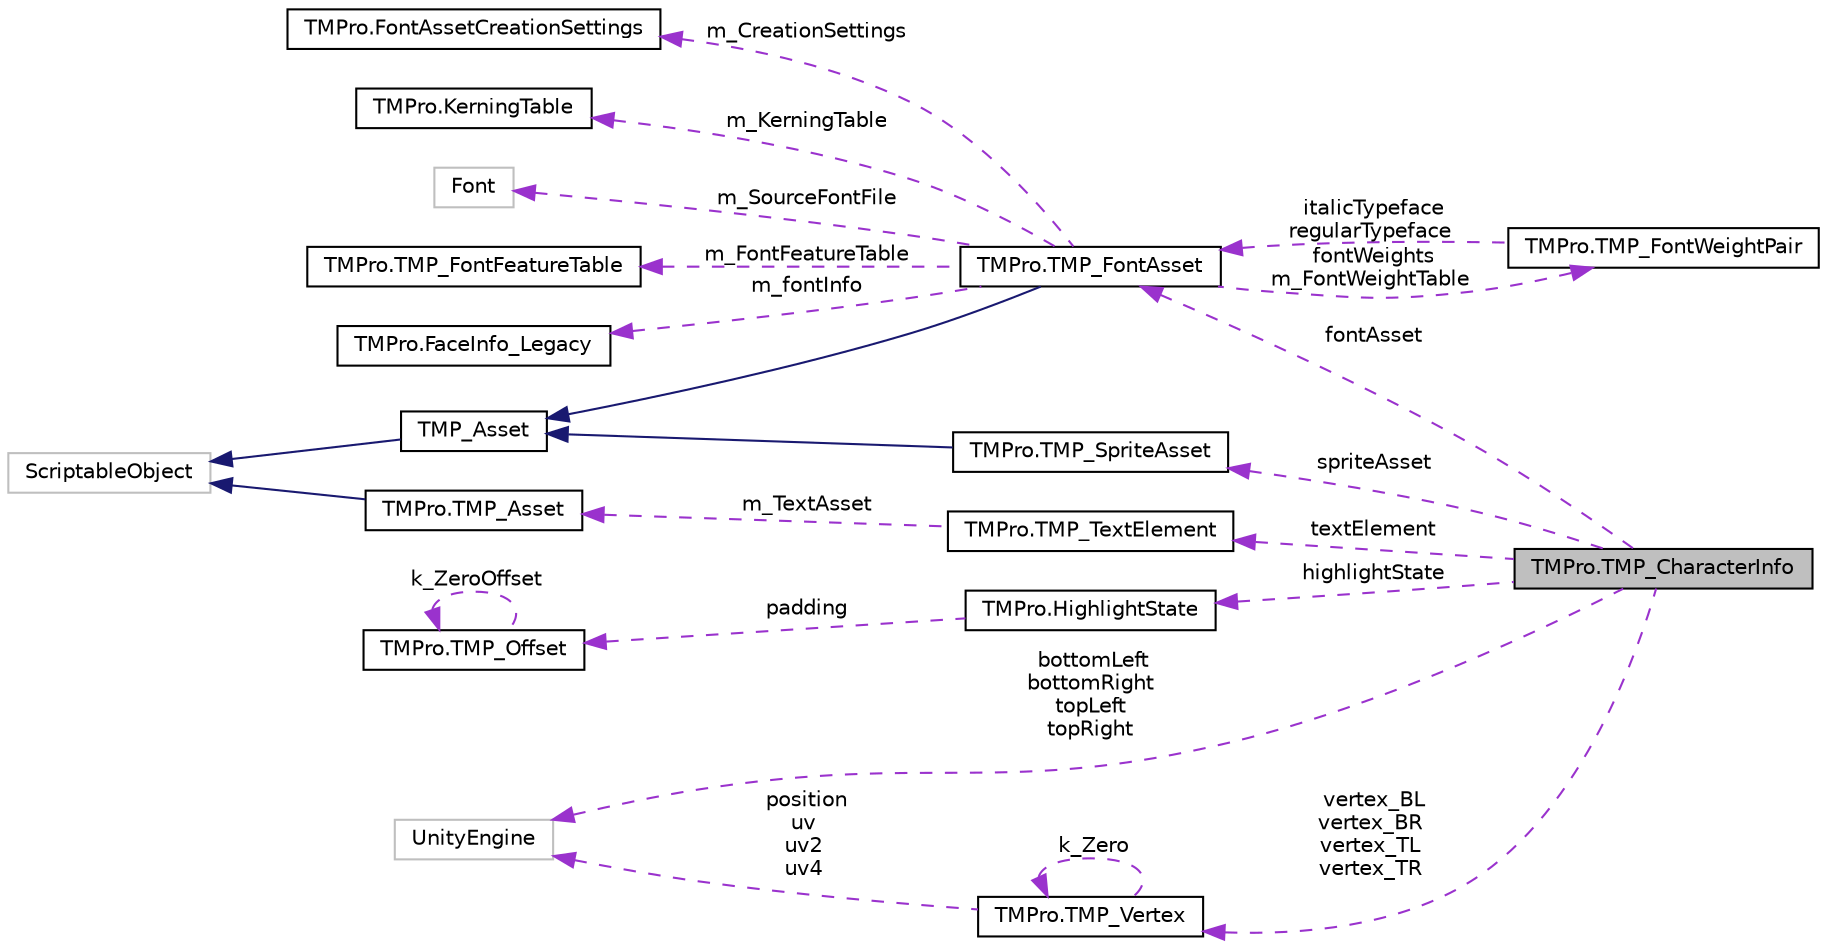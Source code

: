 digraph "TMPro.TMP_CharacterInfo"
{
 // LATEX_PDF_SIZE
  edge [fontname="Helvetica",fontsize="10",labelfontname="Helvetica",labelfontsize="10"];
  node [fontname="Helvetica",fontsize="10",shape=record];
  rankdir="LR";
  Node1 [label="TMPro.TMP_CharacterInfo",height=0.2,width=0.4,color="black", fillcolor="grey75", style="filled", fontcolor="black",tooltip="Structure containing information about individual text elements (character or sprites)."];
  Node2 -> Node1 [dir="back",color="darkorchid3",fontsize="10",style="dashed",label=" fontAsset" ,fontname="Helvetica"];
  Node2 [label="TMPro.TMP_FontAsset",height=0.2,width=0.4,color="black", fillcolor="white", style="filled",URL="$class_t_m_pro_1_1_t_m_p___font_asset.html",tooltip=" "];
  Node3 -> Node2 [dir="back",color="midnightblue",fontsize="10",style="solid",fontname="Helvetica"];
  Node3 [label="TMP_Asset",height=0.2,width=0.4,color="black", fillcolor="white", style="filled",URL="$class_t_m_pro_1_1_t_m_p___asset.html",tooltip=" "];
  Node4 -> Node3 [dir="back",color="midnightblue",fontsize="10",style="solid",fontname="Helvetica"];
  Node4 [label="ScriptableObject",height=0.2,width=0.4,color="grey75", fillcolor="white", style="filled",tooltip=" "];
  Node5 -> Node2 [dir="back",color="darkorchid3",fontsize="10",style="dashed",label=" m_CreationSettings" ,fontname="Helvetica"];
  Node5 [label="TMPro.FontAssetCreationSettings",height=0.2,width=0.4,color="black", fillcolor="white", style="filled",URL="$struct_t_m_pro_1_1_font_asset_creation_settings.html",tooltip=" "];
  Node6 -> Node2 [dir="back",color="darkorchid3",fontsize="10",style="dashed",label=" m_KerningTable" ,fontname="Helvetica"];
  Node6 [label="TMPro.KerningTable",height=0.2,width=0.4,color="black", fillcolor="white", style="filled",URL="$class_t_m_pro_1_1_kerning_table.html",tooltip=" "];
  Node7 -> Node2 [dir="back",color="darkorchid3",fontsize="10",style="dashed",label=" fontWeights\nm_FontWeightTable" ,fontname="Helvetica"];
  Node7 [label="TMPro.TMP_FontWeightPair",height=0.2,width=0.4,color="black", fillcolor="white", style="filled",URL="$struct_t_m_pro_1_1_t_m_p___font_weight_pair.html",tooltip="Contains the font assets for the regular and italic styles associated with a given font weight."];
  Node2 -> Node7 [dir="back",color="darkorchid3",fontsize="10",style="dashed",label=" italicTypeface\nregularTypeface" ,fontname="Helvetica"];
  Node8 -> Node2 [dir="back",color="darkorchid3",fontsize="10",style="dashed",label=" m_SourceFontFile" ,fontname="Helvetica"];
  Node8 [label="Font",height=0.2,width=0.4,color="grey75", fillcolor="white", style="filled",tooltip=" "];
  Node9 -> Node2 [dir="back",color="darkorchid3",fontsize="10",style="dashed",label=" m_FontFeatureTable" ,fontname="Helvetica"];
  Node9 [label="TMPro.TMP_FontFeatureTable",height=0.2,width=0.4,color="black", fillcolor="white", style="filled",URL="$class_t_m_pro_1_1_t_m_p___font_feature_table.html",tooltip="Table that contains the various font features available for the given font asset."];
  Node10 -> Node2 [dir="back",color="darkorchid3",fontsize="10",style="dashed",label=" m_fontInfo" ,fontname="Helvetica"];
  Node10 [label="TMPro.FaceInfo_Legacy",height=0.2,width=0.4,color="black", fillcolor="white", style="filled",URL="$class_t_m_pro_1_1_face_info___legacy.html",tooltip="Class that contains the basic information about the font."];
  Node11 -> Node1 [dir="back",color="darkorchid3",fontsize="10",style="dashed",label=" bottomLeft\nbottomRight\ntopLeft\ntopRight" ,fontname="Helvetica"];
  Node11 [label="UnityEngine",height=0.2,width=0.4,color="grey75", fillcolor="white", style="filled",tooltip=" "];
  Node12 -> Node1 [dir="back",color="darkorchid3",fontsize="10",style="dashed",label=" highlightState" ,fontname="Helvetica"];
  Node12 [label="TMPro.HighlightState",height=0.2,width=0.4,color="black", fillcolor="white", style="filled",URL="$struct_t_m_pro_1_1_highlight_state.html",tooltip=" "];
  Node13 -> Node12 [dir="back",color="darkorchid3",fontsize="10",style="dashed",label=" padding" ,fontname="Helvetica"];
  Node13 [label="TMPro.TMP_Offset",height=0.2,width=0.4,color="black", fillcolor="white", style="filled",URL="$struct_t_m_pro_1_1_t_m_p___offset.html",tooltip=" "];
  Node13 -> Node13 [dir="back",color="darkorchid3",fontsize="10",style="dashed",label=" k_ZeroOffset" ,fontname="Helvetica"];
  Node14 -> Node1 [dir="back",color="darkorchid3",fontsize="10",style="dashed",label=" vertex_BL\nvertex_BR\nvertex_TL\nvertex_TR" ,fontname="Helvetica"];
  Node14 [label="TMPro.TMP_Vertex",height=0.2,width=0.4,color="black", fillcolor="white", style="filled",URL="$struct_t_m_pro_1_1_t_m_p___vertex.html",tooltip=" "];
  Node11 -> Node14 [dir="back",color="darkorchid3",fontsize="10",style="dashed",label=" position\nuv\nuv2\nuv4" ,fontname="Helvetica"];
  Node14 -> Node14 [dir="back",color="darkorchid3",fontsize="10",style="dashed",label=" k_Zero" ,fontname="Helvetica"];
  Node15 -> Node1 [dir="back",color="darkorchid3",fontsize="10",style="dashed",label=" spriteAsset" ,fontname="Helvetica"];
  Node15 [label="TMPro.TMP_SpriteAsset",height=0.2,width=0.4,color="black", fillcolor="white", style="filled",URL="$class_t_m_pro_1_1_t_m_p___sprite_asset.html",tooltip=" "];
  Node3 -> Node15 [dir="back",color="midnightblue",fontsize="10",style="solid",fontname="Helvetica"];
  Node16 -> Node1 [dir="back",color="darkorchid3",fontsize="10",style="dashed",label=" textElement" ,fontname="Helvetica"];
  Node16 [label="TMPro.TMP_TextElement",height=0.2,width=0.4,color="black", fillcolor="white", style="filled",URL="$class_t_m_pro_1_1_t_m_p___text_element.html",tooltip="Base class for all text elements like Character and SpriteCharacter."];
  Node17 -> Node16 [dir="back",color="darkorchid3",fontsize="10",style="dashed",label=" m_TextAsset" ,fontname="Helvetica"];
  Node17 [label="TMPro.TMP_Asset",height=0.2,width=0.4,color="black", fillcolor="white", style="filled",URL="$class_t_m_pro_1_1_t_m_p___asset.html",tooltip=" "];
  Node4 -> Node17 [dir="back",color="midnightblue",fontsize="10",style="solid",fontname="Helvetica"];
}
